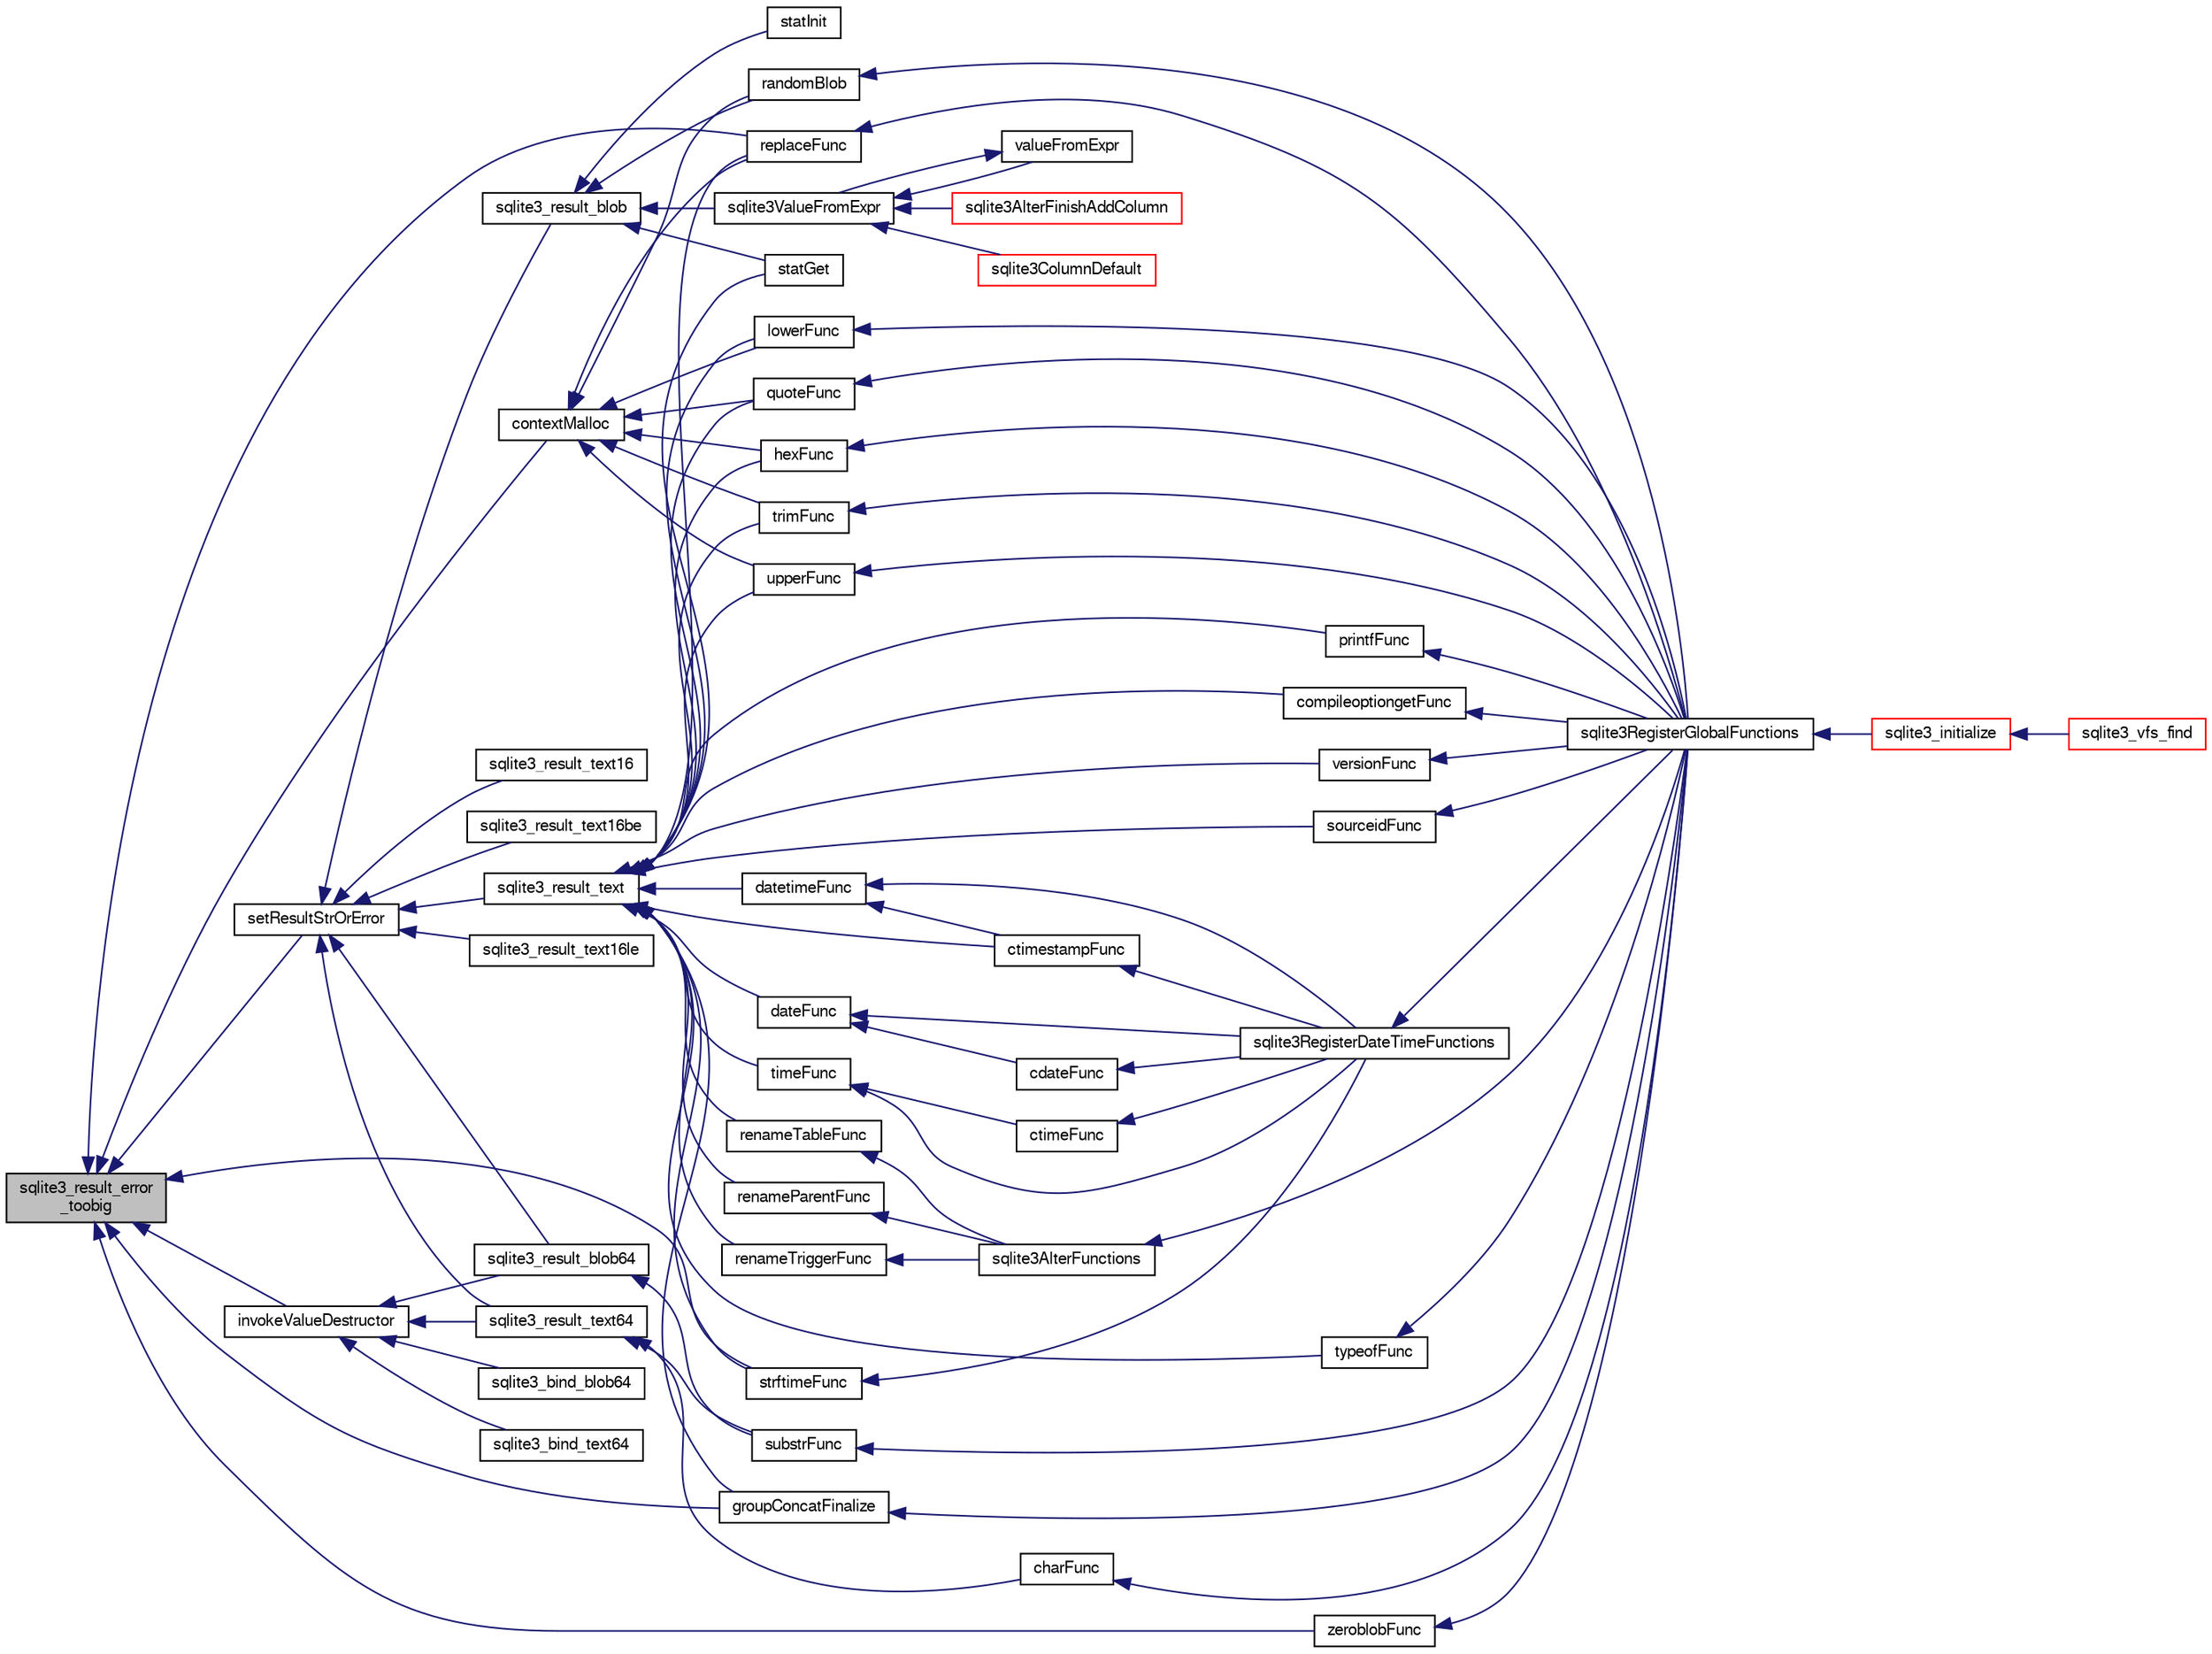 digraph "sqlite3_result_error_toobig"
{
  edge [fontname="FreeSans",fontsize="10",labelfontname="FreeSans",labelfontsize="10"];
  node [fontname="FreeSans",fontsize="10",shape=record];
  rankdir="LR";
  Node70564 [label="sqlite3_result_error\l_toobig",height=0.2,width=0.4,color="black", fillcolor="grey75", style="filled", fontcolor="black"];
  Node70564 -> Node70565 [dir="back",color="midnightblue",fontsize="10",style="solid",fontname="FreeSans"];
  Node70565 [label="strftimeFunc",height=0.2,width=0.4,color="black", fillcolor="white", style="filled",URL="$sqlite3_8c.html#af531defbf93ba3aef96decedeafb344f"];
  Node70565 -> Node70566 [dir="back",color="midnightblue",fontsize="10",style="solid",fontname="FreeSans"];
  Node70566 [label="sqlite3RegisterDateTimeFunctions",height=0.2,width=0.4,color="black", fillcolor="white", style="filled",URL="$sqlite3_8c.html#a44405fdf6c4462912007f6602ecc0bb4"];
  Node70566 -> Node70567 [dir="back",color="midnightblue",fontsize="10",style="solid",fontname="FreeSans"];
  Node70567 [label="sqlite3RegisterGlobalFunctions",height=0.2,width=0.4,color="black", fillcolor="white", style="filled",URL="$sqlite3_8c.html#a9f75bd111010f29e1b8d74344473c4ec"];
  Node70567 -> Node70568 [dir="back",color="midnightblue",fontsize="10",style="solid",fontname="FreeSans"];
  Node70568 [label="sqlite3_initialize",height=0.2,width=0.4,color="red", fillcolor="white", style="filled",URL="$sqlite3_8h.html#ab0c0ee2d5d4cf8b28e9572296a8861df"];
  Node70568 -> Node70569 [dir="back",color="midnightblue",fontsize="10",style="solid",fontname="FreeSans"];
  Node70569 [label="sqlite3_vfs_find",height=0.2,width=0.4,color="red", fillcolor="white", style="filled",URL="$sqlite3_8h.html#ac201a26de3dfa1d6deb8069eb8d95627"];
  Node70564 -> Node71352 [dir="back",color="midnightblue",fontsize="10",style="solid",fontname="FreeSans"];
  Node71352 [label="setResultStrOrError",height=0.2,width=0.4,color="black", fillcolor="white", style="filled",URL="$sqlite3_8c.html#af1d0f45c261a19434fad327798cc6d6b"];
  Node71352 -> Node71353 [dir="back",color="midnightblue",fontsize="10",style="solid",fontname="FreeSans"];
  Node71353 [label="sqlite3_result_blob",height=0.2,width=0.4,color="black", fillcolor="white", style="filled",URL="$sqlite3_8h.html#aa37a7968d2cc1824ff30313c9d2a8b3c"];
  Node71353 -> Node71017 [dir="back",color="midnightblue",fontsize="10",style="solid",fontname="FreeSans"];
  Node71017 [label="sqlite3ValueFromExpr",height=0.2,width=0.4,color="black", fillcolor="white", style="filled",URL="$sqlite3_8c.html#af103c812684544760641a1cd4d9745df"];
  Node71017 -> Node71016 [dir="back",color="midnightblue",fontsize="10",style="solid",fontname="FreeSans"];
  Node71016 [label="valueFromExpr",height=0.2,width=0.4,color="black", fillcolor="white", style="filled",URL="$sqlite3_8c.html#a08f91b27c0189e8b5bcdea6537466b7c"];
  Node71016 -> Node71017 [dir="back",color="midnightblue",fontsize="10",style="solid",fontname="FreeSans"];
  Node71017 -> Node70753 [dir="back",color="midnightblue",fontsize="10",style="solid",fontname="FreeSans"];
  Node70753 [label="sqlite3AlterFinishAddColumn",height=0.2,width=0.4,color="red", fillcolor="white", style="filled",URL="$sqlite3_8c.html#a392e1e5be904b01216faae16a77c2c31"];
  Node71017 -> Node71018 [dir="back",color="midnightblue",fontsize="10",style="solid",fontname="FreeSans"];
  Node71018 [label="sqlite3ColumnDefault",height=0.2,width=0.4,color="red", fillcolor="white", style="filled",URL="$sqlite3_8c.html#a59f47949957801afdf53735549eacc7d"];
  Node71353 -> Node71354 [dir="back",color="midnightblue",fontsize="10",style="solid",fontname="FreeSans"];
  Node71354 [label="statInit",height=0.2,width=0.4,color="black", fillcolor="white", style="filled",URL="$sqlite3_8c.html#aac2f12d5891bace13cabf65d06e962f5"];
  Node71353 -> Node71293 [dir="back",color="midnightblue",fontsize="10",style="solid",fontname="FreeSans"];
  Node71293 [label="statGet",height=0.2,width=0.4,color="black", fillcolor="white", style="filled",URL="$sqlite3_8c.html#a6357fb6fa381df401d3be4ef3a93ec6e"];
  Node71353 -> Node70972 [dir="back",color="midnightblue",fontsize="10",style="solid",fontname="FreeSans"];
  Node70972 [label="randomBlob",height=0.2,width=0.4,color="black", fillcolor="white", style="filled",URL="$sqlite3_8c.html#a2b058708f7f26feb80fce84c3e375d64"];
  Node70972 -> Node70567 [dir="back",color="midnightblue",fontsize="10",style="solid",fontname="FreeSans"];
  Node71352 -> Node71355 [dir="back",color="midnightblue",fontsize="10",style="solid",fontname="FreeSans"];
  Node71355 [label="sqlite3_result_blob64",height=0.2,width=0.4,color="black", fillcolor="white", style="filled",URL="$sqlite3_8h.html#a2705d099be89bf11179ab5b75b56a1b2"];
  Node71355 -> Node71187 [dir="back",color="midnightblue",fontsize="10",style="solid",fontname="FreeSans"];
  Node71187 [label="substrFunc",height=0.2,width=0.4,color="black", fillcolor="white", style="filled",URL="$sqlite3_8c.html#a8a8739d9af5589338113371e440b2734"];
  Node71187 -> Node70567 [dir="back",color="midnightblue",fontsize="10",style="solid",fontname="FreeSans"];
  Node71352 -> Node71356 [dir="back",color="midnightblue",fontsize="10",style="solid",fontname="FreeSans"];
  Node71356 [label="sqlite3_result_text",height=0.2,width=0.4,color="black", fillcolor="white", style="filled",URL="$sqlite3_8h.html#a2c06bc83045bd7986b89e5e8bd689bdf"];
  Node71356 -> Node71141 [dir="back",color="midnightblue",fontsize="10",style="solid",fontname="FreeSans"];
  Node71141 [label="datetimeFunc",height=0.2,width=0.4,color="black", fillcolor="white", style="filled",URL="$sqlite3_8c.html#a9755493e1c5c377b5ea7078b4029c24a"];
  Node71141 -> Node71142 [dir="back",color="midnightblue",fontsize="10",style="solid",fontname="FreeSans"];
  Node71142 [label="ctimestampFunc",height=0.2,width=0.4,color="black", fillcolor="white", style="filled",URL="$sqlite3_8c.html#af66b08c4ab0dce0ff0c92a61b580f514"];
  Node71142 -> Node70566 [dir="back",color="midnightblue",fontsize="10",style="solid",fontname="FreeSans"];
  Node71141 -> Node70566 [dir="back",color="midnightblue",fontsize="10",style="solid",fontname="FreeSans"];
  Node71356 -> Node71143 [dir="back",color="midnightblue",fontsize="10",style="solid",fontname="FreeSans"];
  Node71143 [label="timeFunc",height=0.2,width=0.4,color="black", fillcolor="white", style="filled",URL="$sqlite3_8c.html#aca881e4cda242c3a8f2256605cbf9e91"];
  Node71143 -> Node71144 [dir="back",color="midnightblue",fontsize="10",style="solid",fontname="FreeSans"];
  Node71144 [label="ctimeFunc",height=0.2,width=0.4,color="black", fillcolor="white", style="filled",URL="$sqlite3_8c.html#ad8e9781533516df5a0705e4b36155290"];
  Node71144 -> Node70566 [dir="back",color="midnightblue",fontsize="10",style="solid",fontname="FreeSans"];
  Node71143 -> Node70566 [dir="back",color="midnightblue",fontsize="10",style="solid",fontname="FreeSans"];
  Node71356 -> Node71145 [dir="back",color="midnightblue",fontsize="10",style="solid",fontname="FreeSans"];
  Node71145 [label="dateFunc",height=0.2,width=0.4,color="black", fillcolor="white", style="filled",URL="$sqlite3_8c.html#a0895a9abec96efb62b3c986a3c14ee32"];
  Node71145 -> Node71146 [dir="back",color="midnightblue",fontsize="10",style="solid",fontname="FreeSans"];
  Node71146 [label="cdateFunc",height=0.2,width=0.4,color="black", fillcolor="white", style="filled",URL="$sqlite3_8c.html#addf6dadca2fea72f90dfa99dbaa3da91"];
  Node71146 -> Node70566 [dir="back",color="midnightblue",fontsize="10",style="solid",fontname="FreeSans"];
  Node71145 -> Node70566 [dir="back",color="midnightblue",fontsize="10",style="solid",fontname="FreeSans"];
  Node71356 -> Node70565 [dir="back",color="midnightblue",fontsize="10",style="solid",fontname="FreeSans"];
  Node71356 -> Node71142 [dir="back",color="midnightblue",fontsize="10",style="solid",fontname="FreeSans"];
  Node71356 -> Node71064 [dir="back",color="midnightblue",fontsize="10",style="solid",fontname="FreeSans"];
  Node71064 [label="renameTableFunc",height=0.2,width=0.4,color="black", fillcolor="white", style="filled",URL="$sqlite3_8c.html#aad60fbd27dbc13ef0d06ac3f2d2fc594"];
  Node71064 -> Node71065 [dir="back",color="midnightblue",fontsize="10",style="solid",fontname="FreeSans"];
  Node71065 [label="sqlite3AlterFunctions",height=0.2,width=0.4,color="black", fillcolor="white", style="filled",URL="$sqlite3_8c.html#a4b5f51ee63825132199e65d41eabafb7"];
  Node71065 -> Node70567 [dir="back",color="midnightblue",fontsize="10",style="solid",fontname="FreeSans"];
  Node71356 -> Node71066 [dir="back",color="midnightblue",fontsize="10",style="solid",fontname="FreeSans"];
  Node71066 [label="renameParentFunc",height=0.2,width=0.4,color="black", fillcolor="white", style="filled",URL="$sqlite3_8c.html#a8d4f2e761693277684d0a9b45812b73d"];
  Node71066 -> Node71065 [dir="back",color="midnightblue",fontsize="10",style="solid",fontname="FreeSans"];
  Node71356 -> Node71067 [dir="back",color="midnightblue",fontsize="10",style="solid",fontname="FreeSans"];
  Node71067 [label="renameTriggerFunc",height=0.2,width=0.4,color="black", fillcolor="white", style="filled",URL="$sqlite3_8c.html#ad20a735ddb4907a5d46c017da75a3a12"];
  Node71067 -> Node71065 [dir="back",color="midnightblue",fontsize="10",style="solid",fontname="FreeSans"];
  Node71356 -> Node71293 [dir="back",color="midnightblue",fontsize="10",style="solid",fontname="FreeSans"];
  Node71356 -> Node71357 [dir="back",color="midnightblue",fontsize="10",style="solid",fontname="FreeSans"];
  Node71357 [label="typeofFunc",height=0.2,width=0.4,color="black", fillcolor="white", style="filled",URL="$sqlite3_8c.html#aba6c564ff0d6b017de448469d0fb243f"];
  Node71357 -> Node70567 [dir="back",color="midnightblue",fontsize="10",style="solid",fontname="FreeSans"];
  Node71356 -> Node71288 [dir="back",color="midnightblue",fontsize="10",style="solid",fontname="FreeSans"];
  Node71288 [label="printfFunc",height=0.2,width=0.4,color="black", fillcolor="white", style="filled",URL="$sqlite3_8c.html#a80ca21d434c7c5b6668bee721331dda8"];
  Node71288 -> Node70567 [dir="back",color="midnightblue",fontsize="10",style="solid",fontname="FreeSans"];
  Node71356 -> Node71188 [dir="back",color="midnightblue",fontsize="10",style="solid",fontname="FreeSans"];
  Node71188 [label="upperFunc",height=0.2,width=0.4,color="black", fillcolor="white", style="filled",URL="$sqlite3_8c.html#a8f26e491f9fd893cdb476c577f39f260"];
  Node71188 -> Node70567 [dir="back",color="midnightblue",fontsize="10",style="solid",fontname="FreeSans"];
  Node71356 -> Node71189 [dir="back",color="midnightblue",fontsize="10",style="solid",fontname="FreeSans"];
  Node71189 [label="lowerFunc",height=0.2,width=0.4,color="black", fillcolor="white", style="filled",URL="$sqlite3_8c.html#a37a07e2d7c0cb4c521e9c334596c89a7"];
  Node71189 -> Node70567 [dir="back",color="midnightblue",fontsize="10",style="solid",fontname="FreeSans"];
  Node71356 -> Node71358 [dir="back",color="midnightblue",fontsize="10",style="solid",fontname="FreeSans"];
  Node71358 [label="versionFunc",height=0.2,width=0.4,color="black", fillcolor="white", style="filled",URL="$sqlite3_8c.html#a258a294d68fbf7c6ba528921b2a721bc"];
  Node71358 -> Node70567 [dir="back",color="midnightblue",fontsize="10",style="solid",fontname="FreeSans"];
  Node71356 -> Node71359 [dir="back",color="midnightblue",fontsize="10",style="solid",fontname="FreeSans"];
  Node71359 [label="sourceidFunc",height=0.2,width=0.4,color="black", fillcolor="white", style="filled",URL="$sqlite3_8c.html#a3ff22be898cc17c2a45a7fa605892c4a"];
  Node71359 -> Node70567 [dir="back",color="midnightblue",fontsize="10",style="solid",fontname="FreeSans"];
  Node71356 -> Node71360 [dir="back",color="midnightblue",fontsize="10",style="solid",fontname="FreeSans"];
  Node71360 [label="compileoptiongetFunc",height=0.2,width=0.4,color="black", fillcolor="white", style="filled",URL="$sqlite3_8c.html#a9221f1bc427c499f548f1e50ad1033b0"];
  Node71360 -> Node70567 [dir="back",color="midnightblue",fontsize="10",style="solid",fontname="FreeSans"];
  Node71356 -> Node71191 [dir="back",color="midnightblue",fontsize="10",style="solid",fontname="FreeSans"];
  Node71191 [label="quoteFunc",height=0.2,width=0.4,color="black", fillcolor="white", style="filled",URL="$sqlite3_8c.html#a8e64c0ef376144dfad6a4a3d499056b8"];
  Node71191 -> Node70567 [dir="back",color="midnightblue",fontsize="10",style="solid",fontname="FreeSans"];
  Node71356 -> Node71192 [dir="back",color="midnightblue",fontsize="10",style="solid",fontname="FreeSans"];
  Node71192 [label="hexFunc",height=0.2,width=0.4,color="black", fillcolor="white", style="filled",URL="$sqlite3_8c.html#a2e2cd151b75b794723d7c4f30fe57c8b"];
  Node71192 -> Node70567 [dir="back",color="midnightblue",fontsize="10",style="solid",fontname="FreeSans"];
  Node71356 -> Node71193 [dir="back",color="midnightblue",fontsize="10",style="solid",fontname="FreeSans"];
  Node71193 [label="replaceFunc",height=0.2,width=0.4,color="black", fillcolor="white", style="filled",URL="$sqlite3_8c.html#a752b98a7c55d204c397a4902b49b1ce4"];
  Node71193 -> Node70567 [dir="back",color="midnightblue",fontsize="10",style="solid",fontname="FreeSans"];
  Node71356 -> Node71194 [dir="back",color="midnightblue",fontsize="10",style="solid",fontname="FreeSans"];
  Node71194 [label="trimFunc",height=0.2,width=0.4,color="black", fillcolor="white", style="filled",URL="$sqlite3_8c.html#afad56dbe7f08139a630156e644b14704"];
  Node71194 -> Node70567 [dir="back",color="midnightblue",fontsize="10",style="solid",fontname="FreeSans"];
  Node71356 -> Node71318 [dir="back",color="midnightblue",fontsize="10",style="solid",fontname="FreeSans"];
  Node71318 [label="groupConcatFinalize",height=0.2,width=0.4,color="black", fillcolor="white", style="filled",URL="$sqlite3_8c.html#afb7efd138b3092aa6a3e92e7f54b0f6a"];
  Node71318 -> Node70567 [dir="back",color="midnightblue",fontsize="10",style="solid",fontname="FreeSans"];
  Node71352 -> Node71361 [dir="back",color="midnightblue",fontsize="10",style="solid",fontname="FreeSans"];
  Node71361 [label="sqlite3_result_text64",height=0.2,width=0.4,color="black", fillcolor="white", style="filled",URL="$sqlite3_8h.html#affa34bce1f22b7acb9e5b4ade4e09ee1"];
  Node71361 -> Node71187 [dir="back",color="midnightblue",fontsize="10",style="solid",fontname="FreeSans"];
  Node71361 -> Node71321 [dir="back",color="midnightblue",fontsize="10",style="solid",fontname="FreeSans"];
  Node71321 [label="charFunc",height=0.2,width=0.4,color="black", fillcolor="white", style="filled",URL="$sqlite3_8c.html#ab9b72ce47fcea3c3b92e816435a0fd91"];
  Node71321 -> Node70567 [dir="back",color="midnightblue",fontsize="10",style="solid",fontname="FreeSans"];
  Node71352 -> Node71362 [dir="back",color="midnightblue",fontsize="10",style="solid",fontname="FreeSans"];
  Node71362 [label="sqlite3_result_text16",height=0.2,width=0.4,color="black", fillcolor="white", style="filled",URL="$sqlite3_8h.html#af7d06a8a5c730d8d76a81994efd24741"];
  Node71352 -> Node71363 [dir="back",color="midnightblue",fontsize="10",style="solid",fontname="FreeSans"];
  Node71363 [label="sqlite3_result_text16be",height=0.2,width=0.4,color="black", fillcolor="white", style="filled",URL="$sqlite3_8h.html#a2d7956a1e23f09dd309c3f08539b6361"];
  Node71352 -> Node71364 [dir="back",color="midnightblue",fontsize="10",style="solid",fontname="FreeSans"];
  Node71364 [label="sqlite3_result_text16le",height=0.2,width=0.4,color="black", fillcolor="white", style="filled",URL="$sqlite3_8h.html#ae5cc54e4d40fcfad204fa09323a3cd20"];
  Node70564 -> Node71438 [dir="back",color="midnightblue",fontsize="10",style="solid",fontname="FreeSans"];
  Node71438 [label="invokeValueDestructor",height=0.2,width=0.4,color="black", fillcolor="white", style="filled",URL="$sqlite3_8c.html#ab6a71a03da4ffd155b8e6749d830c33a"];
  Node71438 -> Node71355 [dir="back",color="midnightblue",fontsize="10",style="solid",fontname="FreeSans"];
  Node71438 -> Node71361 [dir="back",color="midnightblue",fontsize="10",style="solid",fontname="FreeSans"];
  Node71438 -> Node71273 [dir="back",color="midnightblue",fontsize="10",style="solid",fontname="FreeSans"];
  Node71273 [label="sqlite3_bind_blob64",height=0.2,width=0.4,color="black", fillcolor="white", style="filled",URL="$sqlite3_8h.html#a21616ad282a9d6ea45ee39746f81287a"];
  Node71438 -> Node71275 [dir="back",color="midnightblue",fontsize="10",style="solid",fontname="FreeSans"];
  Node71275 [label="sqlite3_bind_text64",height=0.2,width=0.4,color="black", fillcolor="white", style="filled",URL="$sqlite3_8h.html#a9e493afa3924315ba147f62c4800f415"];
  Node70564 -> Node71439 [dir="back",color="midnightblue",fontsize="10",style="solid",fontname="FreeSans"];
  Node71439 [label="contextMalloc",height=0.2,width=0.4,color="black", fillcolor="white", style="filled",URL="$sqlite3_8c.html#a09e5794a0f9a8269eda3bc32d43d63c9"];
  Node71439 -> Node71188 [dir="back",color="midnightblue",fontsize="10",style="solid",fontname="FreeSans"];
  Node71439 -> Node71189 [dir="back",color="midnightblue",fontsize="10",style="solid",fontname="FreeSans"];
  Node71439 -> Node70972 [dir="back",color="midnightblue",fontsize="10",style="solid",fontname="FreeSans"];
  Node71439 -> Node71191 [dir="back",color="midnightblue",fontsize="10",style="solid",fontname="FreeSans"];
  Node71439 -> Node71192 [dir="back",color="midnightblue",fontsize="10",style="solid",fontname="FreeSans"];
  Node71439 -> Node71193 [dir="back",color="midnightblue",fontsize="10",style="solid",fontname="FreeSans"];
  Node71439 -> Node71194 [dir="back",color="midnightblue",fontsize="10",style="solid",fontname="FreeSans"];
  Node70564 -> Node71440 [dir="back",color="midnightblue",fontsize="10",style="solid",fontname="FreeSans"];
  Node71440 [label="zeroblobFunc",height=0.2,width=0.4,color="black", fillcolor="white", style="filled",URL="$sqlite3_8c.html#a3b48be674f93ee89664ee4552afd3248"];
  Node71440 -> Node70567 [dir="back",color="midnightblue",fontsize="10",style="solid",fontname="FreeSans"];
  Node70564 -> Node71193 [dir="back",color="midnightblue",fontsize="10",style="solid",fontname="FreeSans"];
  Node70564 -> Node71318 [dir="back",color="midnightblue",fontsize="10",style="solid",fontname="FreeSans"];
}
